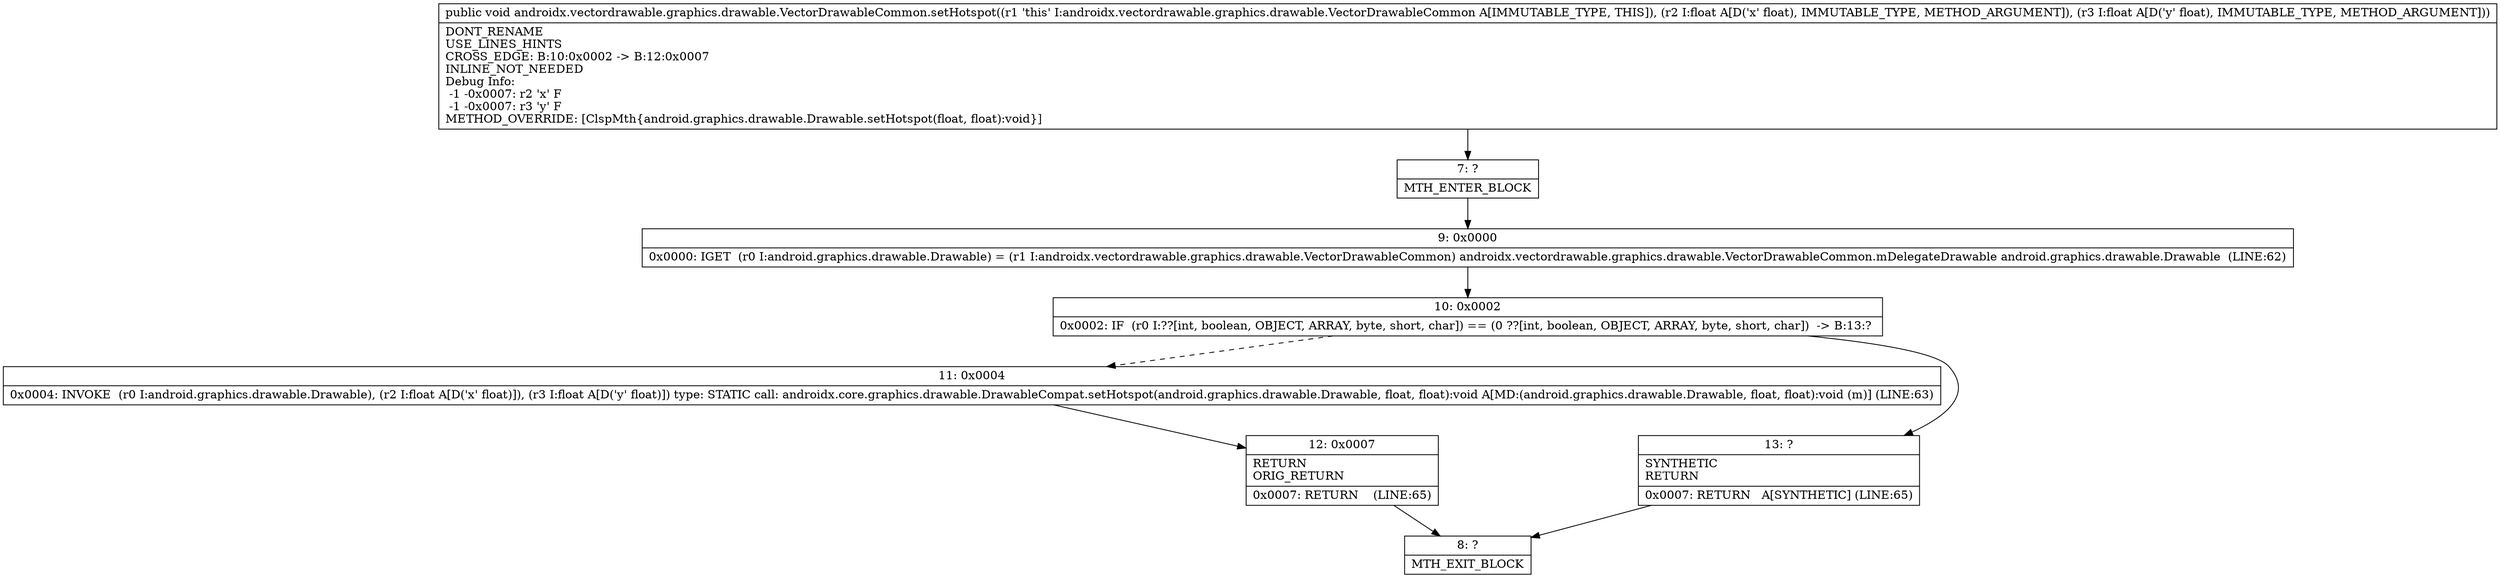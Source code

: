 digraph "CFG forandroidx.vectordrawable.graphics.drawable.VectorDrawableCommon.setHotspot(FF)V" {
Node_7 [shape=record,label="{7\:\ ?|MTH_ENTER_BLOCK\l}"];
Node_9 [shape=record,label="{9\:\ 0x0000|0x0000: IGET  (r0 I:android.graphics.drawable.Drawable) = (r1 I:androidx.vectordrawable.graphics.drawable.VectorDrawableCommon) androidx.vectordrawable.graphics.drawable.VectorDrawableCommon.mDelegateDrawable android.graphics.drawable.Drawable  (LINE:62)\l}"];
Node_10 [shape=record,label="{10\:\ 0x0002|0x0002: IF  (r0 I:??[int, boolean, OBJECT, ARRAY, byte, short, char]) == (0 ??[int, boolean, OBJECT, ARRAY, byte, short, char])  \-\> B:13:? \l}"];
Node_11 [shape=record,label="{11\:\ 0x0004|0x0004: INVOKE  (r0 I:android.graphics.drawable.Drawable), (r2 I:float A[D('x' float)]), (r3 I:float A[D('y' float)]) type: STATIC call: androidx.core.graphics.drawable.DrawableCompat.setHotspot(android.graphics.drawable.Drawable, float, float):void A[MD:(android.graphics.drawable.Drawable, float, float):void (m)] (LINE:63)\l}"];
Node_12 [shape=record,label="{12\:\ 0x0007|RETURN\lORIG_RETURN\l|0x0007: RETURN    (LINE:65)\l}"];
Node_8 [shape=record,label="{8\:\ ?|MTH_EXIT_BLOCK\l}"];
Node_13 [shape=record,label="{13\:\ ?|SYNTHETIC\lRETURN\l|0x0007: RETURN   A[SYNTHETIC] (LINE:65)\l}"];
MethodNode[shape=record,label="{public void androidx.vectordrawable.graphics.drawable.VectorDrawableCommon.setHotspot((r1 'this' I:androidx.vectordrawable.graphics.drawable.VectorDrawableCommon A[IMMUTABLE_TYPE, THIS]), (r2 I:float A[D('x' float), IMMUTABLE_TYPE, METHOD_ARGUMENT]), (r3 I:float A[D('y' float), IMMUTABLE_TYPE, METHOD_ARGUMENT]))  | DONT_RENAME\lUSE_LINES_HINTS\lCROSS_EDGE: B:10:0x0002 \-\> B:12:0x0007\lINLINE_NOT_NEEDED\lDebug Info:\l  \-1 \-0x0007: r2 'x' F\l  \-1 \-0x0007: r3 'y' F\lMETHOD_OVERRIDE: [ClspMth\{android.graphics.drawable.Drawable.setHotspot(float, float):void\}]\l}"];
MethodNode -> Node_7;Node_7 -> Node_9;
Node_9 -> Node_10;
Node_10 -> Node_11[style=dashed];
Node_10 -> Node_13;
Node_11 -> Node_12;
Node_12 -> Node_8;
Node_13 -> Node_8;
}

